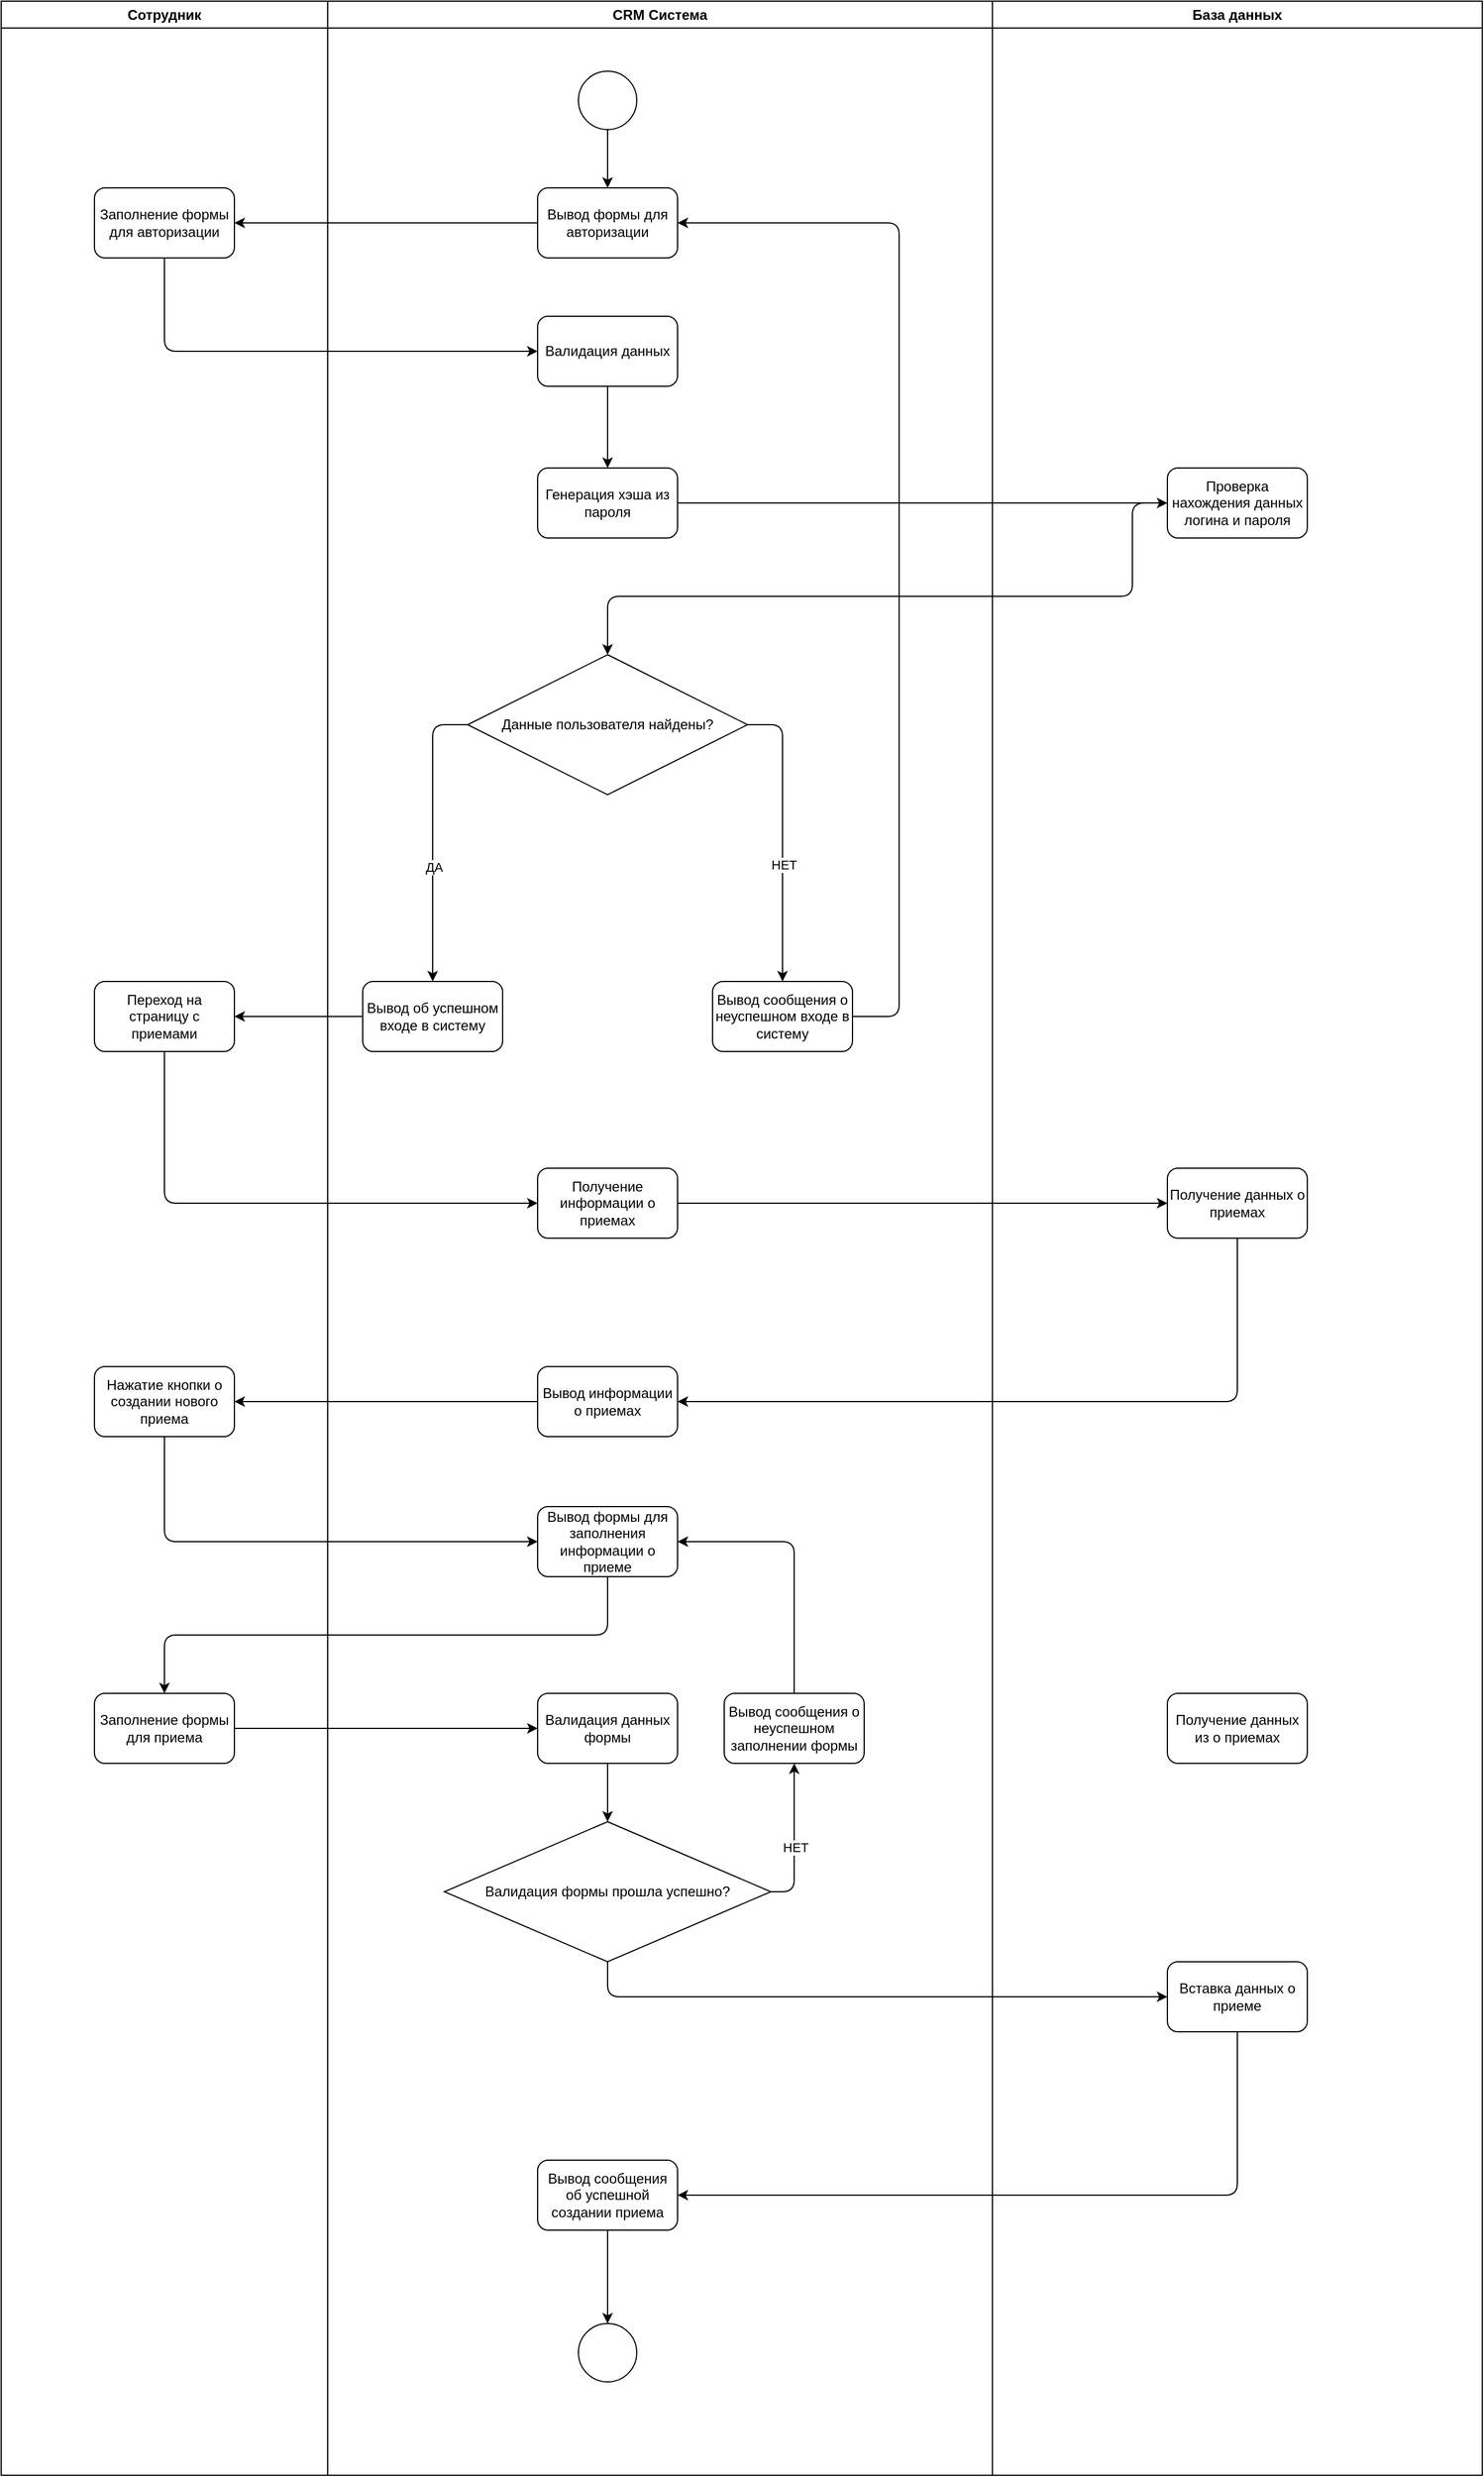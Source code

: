 <mxfile>
    <diagram id="CrvOkZhYmNG6s75JlhKD" name="Page-1">
        <mxGraphModel dx="1055" dy="846" grid="1" gridSize="10" guides="1" tooltips="1" connect="1" arrows="1" fold="1" page="1" pageScale="1" pageWidth="850" pageHeight="1100" math="0" shadow="0">
            <root>
                <mxCell id="0"/>
                <mxCell id="1" parent="0"/>
                <mxCell id="2" value="Сотрудник" style="swimlane;whiteSpace=wrap;html=1;" vertex="1" parent="1">
                    <mxGeometry x="80" y="200" width="280" height="2120" as="geometry"/>
                </mxCell>
                <mxCell id="6" value="Заполнение формы для авторизации" style="rounded=1;whiteSpace=wrap;html=1;" vertex="1" parent="2">
                    <mxGeometry x="80" y="160" width="120" height="60" as="geometry"/>
                </mxCell>
                <mxCell id="25" value="Переход на страницу с приемами" style="rounded=1;whiteSpace=wrap;html=1;" vertex="1" parent="2">
                    <mxGeometry x="80" y="840" width="120" height="60" as="geometry"/>
                </mxCell>
                <mxCell id="34" value="Нажатие кнопки о создании нового приема" style="rounded=1;whiteSpace=wrap;html=1;" vertex="1" parent="2">
                    <mxGeometry x="80" y="1170" width="120" height="60" as="geometry"/>
                </mxCell>
                <mxCell id="38" value="Заполнение формы для приема" style="rounded=1;whiteSpace=wrap;html=1;" vertex="1" parent="2">
                    <mxGeometry x="80" y="1450" width="120" height="60" as="geometry"/>
                </mxCell>
                <mxCell id="3" value="СRM Система" style="swimlane;whiteSpace=wrap;html=1;" vertex="1" parent="1">
                    <mxGeometry x="360" y="200" width="570" height="2120" as="geometry"/>
                </mxCell>
                <mxCell id="8" style="edgeStyle=none;html=1;entryX=0.5;entryY=0;entryDx=0;entryDy=0;" edge="1" parent="3" source="4" target="5">
                    <mxGeometry relative="1" as="geometry"/>
                </mxCell>
                <mxCell id="4" value="" style="ellipse;whiteSpace=wrap;html=1;aspect=fixed;" vertex="1" parent="3">
                    <mxGeometry x="215" y="60" width="50" height="50" as="geometry"/>
                </mxCell>
                <mxCell id="5" value="Вывод формы для авторизации" style="rounded=1;whiteSpace=wrap;html=1;" vertex="1" parent="3">
                    <mxGeometry x="180" y="160" width="120" height="60" as="geometry"/>
                </mxCell>
                <mxCell id="17" style="edgeStyle=orthogonalEdgeStyle;html=1;" edge="1" parent="3" source="14" target="16">
                    <mxGeometry relative="1" as="geometry"/>
                </mxCell>
                <mxCell id="14" value="Валидация данных" style="rounded=1;whiteSpace=wrap;html=1;" vertex="1" parent="3">
                    <mxGeometry x="180" y="270" width="120" height="60" as="geometry"/>
                </mxCell>
                <mxCell id="16" value="Генерация хэша из пароля" style="rounded=1;whiteSpace=wrap;html=1;" vertex="1" parent="3">
                    <mxGeometry x="180" y="400" width="120" height="60" as="geometry"/>
                </mxCell>
                <mxCell id="22" style="edgeStyle=orthogonalEdgeStyle;html=1;exitX=0;exitY=0.5;exitDx=0;exitDy=0;entryX=0.5;entryY=0;entryDx=0;entryDy=0;" edge="1" parent="3" source="19" target="21">
                    <mxGeometry relative="1" as="geometry"/>
                </mxCell>
                <mxCell id="45" value="ДА" style="edgeLabel;html=1;align=center;verticalAlign=middle;resizable=0;points=[];" vertex="1" connectable="0" parent="22">
                    <mxGeometry x="0.212" y="1" relative="1" as="geometry">
                        <mxPoint as="offset"/>
                    </mxGeometry>
                </mxCell>
                <mxCell id="24" style="edgeStyle=orthogonalEdgeStyle;html=1;exitX=1;exitY=0.5;exitDx=0;exitDy=0;entryX=0.5;entryY=0;entryDx=0;entryDy=0;" edge="1" parent="3" source="19" target="23">
                    <mxGeometry relative="1" as="geometry"/>
                </mxCell>
                <mxCell id="46" value="НЕТ" style="edgeLabel;html=1;align=center;verticalAlign=middle;resizable=0;points=[];" vertex="1" connectable="0" parent="24">
                    <mxGeometry x="0.196" y="1" relative="1" as="geometry">
                        <mxPoint as="offset"/>
                    </mxGeometry>
                </mxCell>
                <mxCell id="19" value="Данные пользователя найдены?" style="rhombus;whiteSpace=wrap;html=1;" vertex="1" parent="3">
                    <mxGeometry x="120" y="560" width="240" height="120" as="geometry"/>
                </mxCell>
                <mxCell id="21" value="Вывод об успешном входе в систему" style="rounded=1;whiteSpace=wrap;html=1;" vertex="1" parent="3">
                    <mxGeometry x="30" y="840" width="120" height="60" as="geometry"/>
                </mxCell>
                <mxCell id="23" value="Вывод сообщения о неуспешном входе в систему" style="rounded=1;whiteSpace=wrap;html=1;" vertex="1" parent="3">
                    <mxGeometry x="330" y="840" width="120" height="60" as="geometry"/>
                </mxCell>
                <mxCell id="27" style="edgeStyle=orthogonalEdgeStyle;html=1;entryX=1;entryY=0.5;entryDx=0;entryDy=0;" edge="1" parent="3" source="23" target="5">
                    <mxGeometry relative="1" as="geometry">
                        <mxPoint x="410" y="340" as="targetPoint"/>
                        <Array as="points">
                            <mxPoint x="490" y="870"/>
                            <mxPoint x="490" y="190"/>
                        </Array>
                    </mxGeometry>
                </mxCell>
                <mxCell id="28" value="Получение информации о приемах" style="rounded=1;whiteSpace=wrap;html=1;" vertex="1" parent="3">
                    <mxGeometry x="180" y="1000" width="120" height="60" as="geometry"/>
                </mxCell>
                <mxCell id="32" value="Вывод информации о приемах" style="rounded=1;whiteSpace=wrap;html=1;" vertex="1" parent="3">
                    <mxGeometry x="180" y="1170" width="120" height="60" as="geometry"/>
                </mxCell>
                <mxCell id="36" value="Вывод формы для заполнения информации о приеме" style="rounded=1;whiteSpace=wrap;html=1;" vertex="1" parent="3">
                    <mxGeometry x="180" y="1290" width="120" height="60" as="geometry"/>
                </mxCell>
                <mxCell id="47" style="edgeStyle=orthogonalEdgeStyle;html=1;" edge="1" parent="3" source="40" target="44">
                    <mxGeometry relative="1" as="geometry"/>
                </mxCell>
                <mxCell id="40" value="Валидация данных формы" style="rounded=1;whiteSpace=wrap;html=1;" vertex="1" parent="3">
                    <mxGeometry x="180" y="1450" width="120" height="60" as="geometry"/>
                </mxCell>
                <mxCell id="49" style="edgeStyle=orthogonalEdgeStyle;html=1;exitX=1;exitY=0.5;exitDx=0;exitDy=0;" edge="1" parent="3" source="44" target="48">
                    <mxGeometry relative="1" as="geometry"/>
                </mxCell>
                <mxCell id="50" value="НЕТ" style="edgeLabel;html=1;align=center;verticalAlign=middle;resizable=0;points=[];" vertex="1" connectable="0" parent="49">
                    <mxGeometry x="-0.1" y="-1" relative="1" as="geometry">
                        <mxPoint as="offset"/>
                    </mxGeometry>
                </mxCell>
                <mxCell id="44" value="Валидация формы прошла успешно?" style="rhombus;whiteSpace=wrap;html=1;" vertex="1" parent="3">
                    <mxGeometry x="100" y="1560" width="280" height="120" as="geometry"/>
                </mxCell>
                <mxCell id="51" style="edgeStyle=orthogonalEdgeStyle;html=1;entryX=1;entryY=0.5;entryDx=0;entryDy=0;" edge="1" parent="3" source="48" target="36">
                    <mxGeometry relative="1" as="geometry">
                        <Array as="points">
                            <mxPoint x="400" y="1320"/>
                        </Array>
                    </mxGeometry>
                </mxCell>
                <mxCell id="48" value="Вывод сообщения о неуспешном заполнении формы" style="rounded=1;whiteSpace=wrap;html=1;" vertex="1" parent="3">
                    <mxGeometry x="340" y="1450" width="120" height="60" as="geometry"/>
                </mxCell>
                <mxCell id="57" style="edgeStyle=orthogonalEdgeStyle;html=1;" edge="1" parent="3" source="54" target="56">
                    <mxGeometry relative="1" as="geometry"/>
                </mxCell>
                <mxCell id="54" value="Вывод сообщения об успешной создании приема" style="rounded=1;whiteSpace=wrap;html=1;" vertex="1" parent="3">
                    <mxGeometry x="180" y="1850" width="120" height="60" as="geometry"/>
                </mxCell>
                <mxCell id="56" value="" style="ellipse;whiteSpace=wrap;html=1;aspect=fixed;" vertex="1" parent="3">
                    <mxGeometry x="215" y="1990" width="50" height="50" as="geometry"/>
                </mxCell>
                <mxCell id="7" style="edgeStyle=none;html=1;entryX=1;entryY=0.5;entryDx=0;entryDy=0;" edge="1" parent="1" source="5" target="6">
                    <mxGeometry relative="1" as="geometry"/>
                </mxCell>
                <mxCell id="10" value="База данных" style="swimlane;whiteSpace=wrap;html=1;" vertex="1" parent="1">
                    <mxGeometry x="930" y="200" width="420" height="2120" as="geometry"/>
                </mxCell>
                <mxCell id="13" value="Проверка нахождения данных логина и пароля" style="rounded=1;whiteSpace=wrap;html=1;" vertex="1" parent="10">
                    <mxGeometry x="150" y="400" width="120" height="60" as="geometry"/>
                </mxCell>
                <mxCell id="30" value="Получение данных о приемах" style="rounded=1;whiteSpace=wrap;html=1;" vertex="1" parent="10">
                    <mxGeometry x="150" y="1000" width="120" height="60" as="geometry"/>
                </mxCell>
                <mxCell id="42" value="Получение данных из о приемах" style="rounded=1;whiteSpace=wrap;html=1;" vertex="1" parent="10">
                    <mxGeometry x="150" y="1450" width="120" height="60" as="geometry"/>
                </mxCell>
                <mxCell id="52" value="Вставка данных о приеме" style="rounded=1;whiteSpace=wrap;html=1;" vertex="1" parent="10">
                    <mxGeometry x="150" y="1680" width="120" height="60" as="geometry"/>
                </mxCell>
                <mxCell id="15" style="edgeStyle=orthogonalEdgeStyle;html=1;entryX=0;entryY=0.5;entryDx=0;entryDy=0;" edge="1" parent="1" source="6" target="14">
                    <mxGeometry relative="1" as="geometry">
                        <Array as="points">
                            <mxPoint x="220" y="500"/>
                        </Array>
                    </mxGeometry>
                </mxCell>
                <mxCell id="18" style="edgeStyle=orthogonalEdgeStyle;html=1;" edge="1" parent="1" source="16" target="13">
                    <mxGeometry relative="1" as="geometry">
                        <Array as="points">
                            <mxPoint x="950" y="630"/>
                            <mxPoint x="950" y="630"/>
                        </Array>
                    </mxGeometry>
                </mxCell>
                <mxCell id="20" style="edgeStyle=orthogonalEdgeStyle;html=1;" edge="1" parent="1" source="13" target="19">
                    <mxGeometry relative="1" as="geometry">
                        <Array as="points">
                            <mxPoint x="1050" y="710"/>
                            <mxPoint x="600" y="710"/>
                        </Array>
                    </mxGeometry>
                </mxCell>
                <mxCell id="26" style="edgeStyle=orthogonalEdgeStyle;html=1;" edge="1" parent="1" source="21" target="25">
                    <mxGeometry relative="1" as="geometry"/>
                </mxCell>
                <mxCell id="29" style="edgeStyle=orthogonalEdgeStyle;html=1;entryX=0;entryY=0.5;entryDx=0;entryDy=0;" edge="1" parent="1" source="25" target="28">
                    <mxGeometry relative="1" as="geometry">
                        <Array as="points">
                            <mxPoint x="220" y="1230"/>
                        </Array>
                    </mxGeometry>
                </mxCell>
                <mxCell id="31" style="edgeStyle=orthogonalEdgeStyle;html=1;" edge="1" parent="1" source="28" target="30">
                    <mxGeometry relative="1" as="geometry"/>
                </mxCell>
                <mxCell id="33" style="edgeStyle=orthogonalEdgeStyle;html=1;entryX=1;entryY=0.5;entryDx=0;entryDy=0;" edge="1" parent="1" source="30" target="32">
                    <mxGeometry relative="1" as="geometry">
                        <Array as="points">
                            <mxPoint x="1140" y="1400"/>
                        </Array>
                    </mxGeometry>
                </mxCell>
                <mxCell id="35" style="edgeStyle=orthogonalEdgeStyle;html=1;" edge="1" parent="1" source="32" target="34">
                    <mxGeometry relative="1" as="geometry"/>
                </mxCell>
                <mxCell id="37" style="edgeStyle=orthogonalEdgeStyle;html=1;entryX=0;entryY=0.5;entryDx=0;entryDy=0;" edge="1" parent="1" source="34" target="36">
                    <mxGeometry relative="1" as="geometry">
                        <Array as="points">
                            <mxPoint x="220" y="1520"/>
                        </Array>
                    </mxGeometry>
                </mxCell>
                <mxCell id="39" style="edgeStyle=orthogonalEdgeStyle;html=1;" edge="1" parent="1" source="36" target="38">
                    <mxGeometry relative="1" as="geometry">
                        <Array as="points">
                            <mxPoint x="600" y="1600"/>
                            <mxPoint x="220" y="1600"/>
                        </Array>
                    </mxGeometry>
                </mxCell>
                <mxCell id="41" style="edgeStyle=orthogonalEdgeStyle;html=1;entryX=0;entryY=0.5;entryDx=0;entryDy=0;" edge="1" parent="1" source="38" target="40">
                    <mxGeometry relative="1" as="geometry"/>
                </mxCell>
                <mxCell id="53" style="edgeStyle=orthogonalEdgeStyle;html=1;" edge="1" parent="1" source="44" target="52">
                    <mxGeometry relative="1" as="geometry">
                        <Array as="points">
                            <mxPoint x="600" y="1910"/>
                        </Array>
                    </mxGeometry>
                </mxCell>
                <mxCell id="55" style="edgeStyle=orthogonalEdgeStyle;html=1;entryX=1;entryY=0.5;entryDx=0;entryDy=0;" edge="1" parent="1" source="52" target="54">
                    <mxGeometry relative="1" as="geometry">
                        <Array as="points">
                            <mxPoint x="1140" y="2080"/>
                        </Array>
                    </mxGeometry>
                </mxCell>
            </root>
        </mxGraphModel>
    </diagram>
</mxfile>